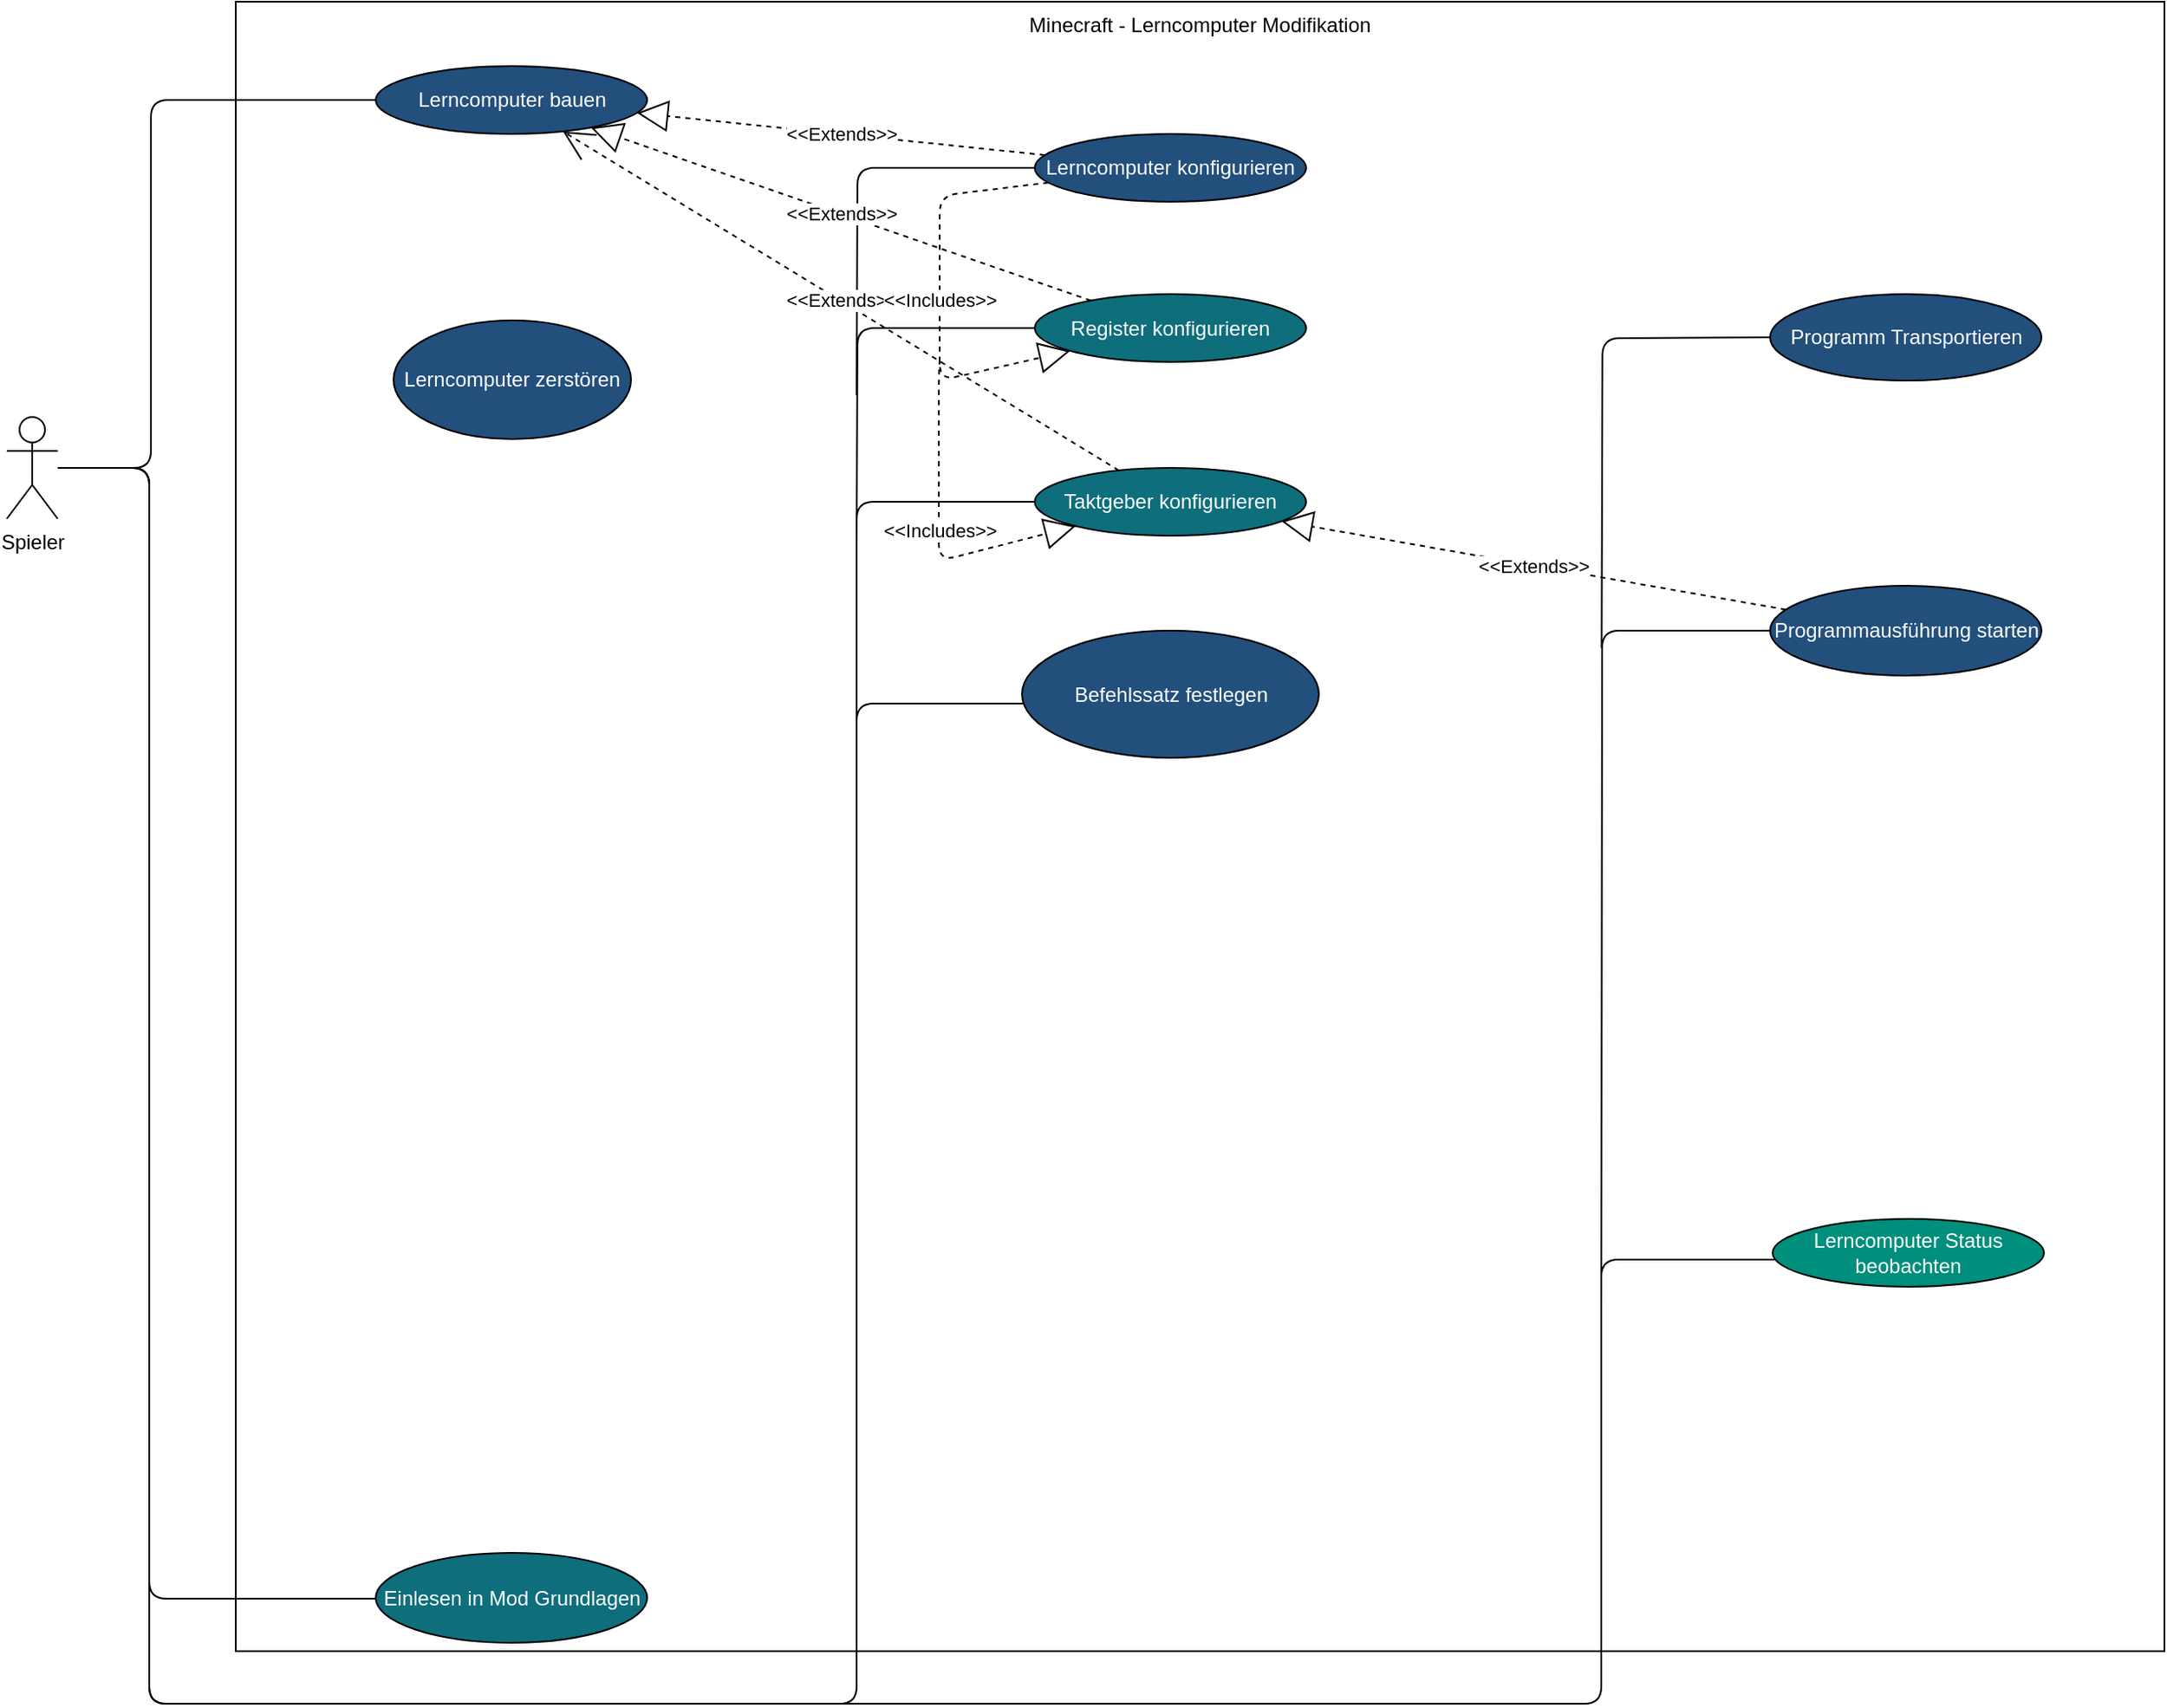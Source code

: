 <mxfile version="22.1.4" type="github">
  <diagram name="Seite-1" id="NroZgfhaD9NyDU4y-3oI">
    <mxGraphModel dx="1552" dy="834" grid="1" gridSize="10" guides="1" tooltips="1" connect="1" arrows="1" fold="1" page="1" pageScale="1" pageWidth="827" pageHeight="1169" math="0" shadow="0">
      <root>
        <mxCell id="0" />
        <mxCell id="1" parent="0" />
        <mxCell id="Xgd_PEKhiGCFAb-JLPNT-1" value="Minecraft - Lerncomputer Modifikation" style="whiteSpace=wrap;html=1;fillColor=none;verticalAlign=top;" parent="1" vertex="1">
          <mxGeometry x="255" y="122" width="1137" height="973" as="geometry" />
        </mxCell>
        <mxCell id="Xgd_PEKhiGCFAb-JLPNT-2" value="Lerncomputer bauen" style="ellipse;whiteSpace=wrap;html=1;fillColor=#234F7C;fontColor=#FFFFFF;" parent="1" vertex="1">
          <mxGeometry x="337.5" y="160" width="160" height="40" as="geometry" />
        </mxCell>
        <mxCell id="Xgd_PEKhiGCFAb-JLPNT-3" style="edgeStyle=orthogonalEdgeStyle;orthogonalLoop=1;jettySize=auto;html=1;endArrow=none;endFill=0;rounded=1;" parent="1" source="Xgd_PEKhiGCFAb-JLPNT-14" target="Xgd_PEKhiGCFAb-JLPNT-2" edge="1">
          <mxGeometry relative="1" as="geometry">
            <Array as="points">
              <mxPoint x="205" y="397" />
              <mxPoint x="205" y="180" />
            </Array>
          </mxGeometry>
        </mxCell>
        <mxCell id="Xgd_PEKhiGCFAb-JLPNT-12" style="edgeStyle=orthogonalEdgeStyle;rounded=1;orthogonalLoop=1;jettySize=auto;html=1;endArrow=none;endFill=0;" parent="1" source="Xgd_PEKhiGCFAb-JLPNT-14" target="Xgd_PEKhiGCFAb-JLPNT-41" edge="1">
          <mxGeometry relative="1" as="geometry">
            <Array as="points">
              <mxPoint x="204" y="397" />
              <mxPoint x="204" y="1064" />
            </Array>
          </mxGeometry>
        </mxCell>
        <mxCell id="Xgd_PEKhiGCFAb-JLPNT-13" style="edgeStyle=orthogonalEdgeStyle;rounded=1;orthogonalLoop=1;jettySize=auto;html=1;endArrow=none;endFill=0;" parent="1" source="Xgd_PEKhiGCFAb-JLPNT-14" target="Xgd_PEKhiGCFAb-JLPNT-37" edge="1">
          <mxGeometry relative="1" as="geometry">
            <Array as="points">
              <mxPoint x="204" y="397" />
              <mxPoint x="204" y="1126" />
              <mxPoint x="1060" y="1126" />
              <mxPoint x="1060" y="864" />
            </Array>
            <mxPoint x="1159.525" y="864.0" as="targetPoint" />
          </mxGeometry>
        </mxCell>
        <mxCell id="Xgd_PEKhiGCFAb-JLPNT-14" value="Spieler" style="shape=umlActor;verticalLabelPosition=bottom;labelBackgroundColor=#ffffff;verticalAlign=top;html=1;fillColor=none;" parent="1" vertex="1">
          <mxGeometry x="120" y="367" width="30" height="60" as="geometry" />
        </mxCell>
        <mxCell id="Xgd_PEKhiGCFAb-JLPNT-23" style="edgeStyle=orthogonalEdgeStyle;rounded=1;orthogonalLoop=1;jettySize=auto;html=1;endArrow=none;endFill=0;" parent="1" source="Xgd_PEKhiGCFAb-JLPNT-24" edge="1">
          <mxGeometry relative="1" as="geometry">
            <mxPoint x="621" y="354" as="targetPoint" />
          </mxGeometry>
        </mxCell>
        <mxCell id="Xgd_PEKhiGCFAb-JLPNT-24" value="Lerncomputer konfigurieren" style="ellipse;whiteSpace=wrap;html=1;fillColor=#234f7c;fontColor=#FFFFFF;" parent="1" vertex="1">
          <mxGeometry x="726" y="200" width="160" height="40" as="geometry" />
        </mxCell>
        <mxCell id="Xgd_PEKhiGCFAb-JLPNT-27" value="Befehlssatz festlegen" style="ellipse;whiteSpace=wrap;html=1;fillColor=#234f7c;fontColor=#FFFFFF;" parent="1" vertex="1">
          <mxGeometry x="718.5" y="493" width="175" height="75" as="geometry" />
        </mxCell>
        <mxCell id="Xgd_PEKhiGCFAb-JLPNT-28" style="edgeStyle=orthogonalEdgeStyle;rounded=1;orthogonalLoop=1;jettySize=auto;html=1;endArrow=none;endFill=0;" parent="1" source="Xgd_PEKhiGCFAb-JLPNT-29" edge="1">
          <mxGeometry relative="1" as="geometry">
            <mxPoint x="621" y="591" as="targetPoint" />
            <Array as="points">
              <mxPoint x="621" y="417" />
            </Array>
          </mxGeometry>
        </mxCell>
        <mxCell id="Xgd_PEKhiGCFAb-JLPNT-29" value="Taktgeber konfigurieren" style="ellipse;whiteSpace=wrap;html=1;fillColor=#0e6e7c;fontColor=#FFFFFF;" parent="1" vertex="1">
          <mxGeometry x="726" y="397" width="160" height="40" as="geometry" />
        </mxCell>
        <mxCell id="Xgd_PEKhiGCFAb-JLPNT-30" style="edgeStyle=orthogonalEdgeStyle;rounded=1;orthogonalLoop=1;jettySize=auto;html=1;endArrow=none;endFill=0;" parent="1" source="Xgd_PEKhiGCFAb-JLPNT-31" edge="1">
          <mxGeometry relative="1" as="geometry">
            <mxPoint x="621" y="441" as="targetPoint" />
          </mxGeometry>
        </mxCell>
        <mxCell id="Xgd_PEKhiGCFAb-JLPNT-31" value="Register konfigurieren" style="ellipse;whiteSpace=wrap;html=1;fillColor=#0e6e7c;fontColor=#FFFFFF;" parent="1" vertex="1">
          <mxGeometry x="726" y="294.5" width="160" height="40" as="geometry" />
        </mxCell>
        <mxCell id="Xgd_PEKhiGCFAb-JLPNT-34" style="edgeStyle=orthogonalEdgeStyle;rounded=1;orthogonalLoop=1;jettySize=auto;html=1;endArrow=none;endFill=0;" parent="1" edge="1">
          <mxGeometry relative="1" as="geometry">
            <mxPoint x="1060.2" y="503.2" as="targetPoint" />
            <mxPoint x="1159.5" y="319.951" as="sourcePoint" />
          </mxGeometry>
        </mxCell>
        <mxCell id="Xgd_PEKhiGCFAb-JLPNT-35" value="Programm Transportieren" style="ellipse;whiteSpace=wrap;html=1;fillColor=#234f7c;fontColor=#FFFFFF;" parent="1" vertex="1">
          <mxGeometry x="1159.5" y="294.5" width="160" height="51" as="geometry" />
        </mxCell>
        <mxCell id="Xgd_PEKhiGCFAb-JLPNT-37" value="Lerncomputer Status beobachten" style="ellipse;whiteSpace=wrap;html=1;fillColor=#008f7c;fontColor=#FFFFFF;" parent="1" vertex="1">
          <mxGeometry x="1161" y="840" width="160" height="40" as="geometry" />
        </mxCell>
        <mxCell id="Xgd_PEKhiGCFAb-JLPNT-39" style="edgeStyle=orthogonalEdgeStyle;rounded=1;orthogonalLoop=1;jettySize=auto;html=1;endArrow=none;endFill=0;" parent="1" source="Xgd_PEKhiGCFAb-JLPNT-40" edge="1">
          <mxGeometry relative="1" as="geometry">
            <mxPoint x="1060" y="900" as="targetPoint" />
          </mxGeometry>
        </mxCell>
        <mxCell id="Xgd_PEKhiGCFAb-JLPNT-40" value="Programmausführung starten" style="ellipse;whiteSpace=wrap;html=1;fillColor=#234f7c;fontColor=#FFFFFF;" parent="1" vertex="1">
          <mxGeometry x="1159.5" y="466.5" width="160" height="53" as="geometry" />
        </mxCell>
        <mxCell id="Xgd_PEKhiGCFAb-JLPNT-41" value="Einlesen in Mod Grundlagen" style="ellipse;whiteSpace=wrap;html=1;fillColor=#0e6e7c;fontColor=#FFFFFF;" parent="1" vertex="1">
          <mxGeometry x="337.5" y="1037" width="160" height="53" as="geometry" />
        </mxCell>
        <mxCell id="Xgd_PEKhiGCFAb-JLPNT-42" style="edgeStyle=orthogonalEdgeStyle;rounded=1;orthogonalLoop=1;jettySize=auto;html=1;endArrow=none;endFill=0;" parent="1" source="Xgd_PEKhiGCFAb-JLPNT-14" target="Xgd_PEKhiGCFAb-JLPNT-27" edge="1">
          <mxGeometry relative="1" as="geometry">
            <mxPoint x="160" y="407" as="sourcePoint" />
            <mxPoint x="347.524" y="1074.143" as="targetPoint" />
            <Array as="points">
              <mxPoint x="204" y="397" />
              <mxPoint x="204" y="1126" />
              <mxPoint x="621" y="1126" />
              <mxPoint x="621" y="536" />
            </Array>
          </mxGeometry>
        </mxCell>
        <mxCell id="Xgd_PEKhiGCFAb-JLPNT-43" value="&amp;lt;&amp;lt;Extends&lt;span style=&quot;color: rgb(0 , 0 , 0)&quot;&gt;&amp;gt;&amp;gt;&lt;/span&gt;" style="endArrow=block;endSize=16;endFill=0;html=1;dashed=1;" parent="1" source="Xgd_PEKhiGCFAb-JLPNT-31" target="Xgd_PEKhiGCFAb-JLPNT-2" edge="1">
          <mxGeometry width="160" relative="1" as="geometry">
            <mxPoint x="146.5" y="1170" as="sourcePoint" />
            <mxPoint x="459.413" y="455.965" as="targetPoint" />
          </mxGeometry>
        </mxCell>
        <mxCell id="Xgd_PEKhiGCFAb-JLPNT-44" value="&amp;lt;&amp;lt;Extends&lt;span style=&quot;color: rgb(0 , 0 , 0)&quot;&gt;&amp;gt;&amp;gt;&lt;/span&gt;" style="endArrow=open;endSize=16;endFill=0;html=1;dashed=1;" parent="1" source="Xgd_PEKhiGCFAb-JLPNT-29" target="Xgd_PEKhiGCFAb-JLPNT-2" edge="1">
          <mxGeometry width="160" relative="1" as="geometry">
            <mxPoint x="146.5" y="1170" as="sourcePoint" />
            <mxPoint x="446.917" y="644.401" as="targetPoint" />
          </mxGeometry>
        </mxCell>
        <mxCell id="Xgd_PEKhiGCFAb-JLPNT-45" value="&amp;lt;&amp;lt;Extends&lt;span style=&quot;color: rgb(0 , 0 , 0)&quot;&gt;&amp;gt;&amp;gt;&lt;/span&gt;" style="endArrow=block;endSize=16;endFill=0;html=1;dashed=1;" parent="1" source="Xgd_PEKhiGCFAb-JLPNT-24" target="Xgd_PEKhiGCFAb-JLPNT-2" edge="1">
          <mxGeometry width="160" relative="1" as="geometry">
            <mxPoint x="146.5" y="1170" as="sourcePoint" />
            <mxPoint x="306.5" y="1170" as="targetPoint" />
          </mxGeometry>
        </mxCell>
        <mxCell id="Xgd_PEKhiGCFAb-JLPNT-54" value="&amp;lt;&amp;lt;Extends&lt;span style=&quot;color: rgb(0 , 0 , 0)&quot;&gt;&amp;gt;&amp;gt;&lt;/span&gt;" style="endArrow=block;endSize=16;endFill=0;html=1;dashed=1;" parent="1" source="Xgd_PEKhiGCFAb-JLPNT-40" target="Xgd_PEKhiGCFAb-JLPNT-29" edge="1">
          <mxGeometry width="160" relative="1" as="geometry">
            <mxPoint x="726" y="813" as="sourcePoint" />
            <mxPoint x="886" y="813" as="targetPoint" />
          </mxGeometry>
        </mxCell>
        <mxCell id="Xgd_PEKhiGCFAb-JLPNT-56" value="&amp;lt;&amp;lt;Includes&amp;gt;&amp;gt;" style="endArrow=block;endSize=16;endFill=0;html=1;dashed=1;" parent="1" source="Xgd_PEKhiGCFAb-JLPNT-24" target="Xgd_PEKhiGCFAb-JLPNT-31" edge="1">
          <mxGeometry width="160" relative="1" as="geometry">
            <mxPoint x="727.015" y="227.837" as="sourcePoint" />
            <mxPoint x="740.509" y="326.526" as="targetPoint" />
            <Array as="points">
              <mxPoint x="670" y="236.5" />
              <mxPoint x="670" y="345.5" />
            </Array>
          </mxGeometry>
        </mxCell>
        <mxCell id="Xgd_PEKhiGCFAb-JLPNT-57" value="&amp;lt;&amp;lt;Includes&amp;gt;&amp;gt;" style="endArrow=block;endSize=16;endFill=0;html=1;dashed=1;" parent="1" target="Xgd_PEKhiGCFAb-JLPNT-29" edge="1">
          <mxGeometry width="160" relative="1" as="geometry">
            <mxPoint x="670" y="333" as="sourcePoint" />
            <mxPoint x="750.861" y="431.249" as="targetPoint" />
            <Array as="points">
              <mxPoint x="669.5" y="343" />
              <mxPoint x="669.5" y="452" />
            </Array>
          </mxGeometry>
        </mxCell>
        <mxCell id="Xgd_PEKhiGCFAb-JLPNT-59" value="Lerncomputer zerstören" style="ellipse;whiteSpace=wrap;html=1;fillColor=#234F7C;fontColor=#FFFFFF;" parent="1" vertex="1">
          <mxGeometry x="348" y="310" width="140" height="70" as="geometry" />
        </mxCell>
      </root>
    </mxGraphModel>
  </diagram>
</mxfile>
